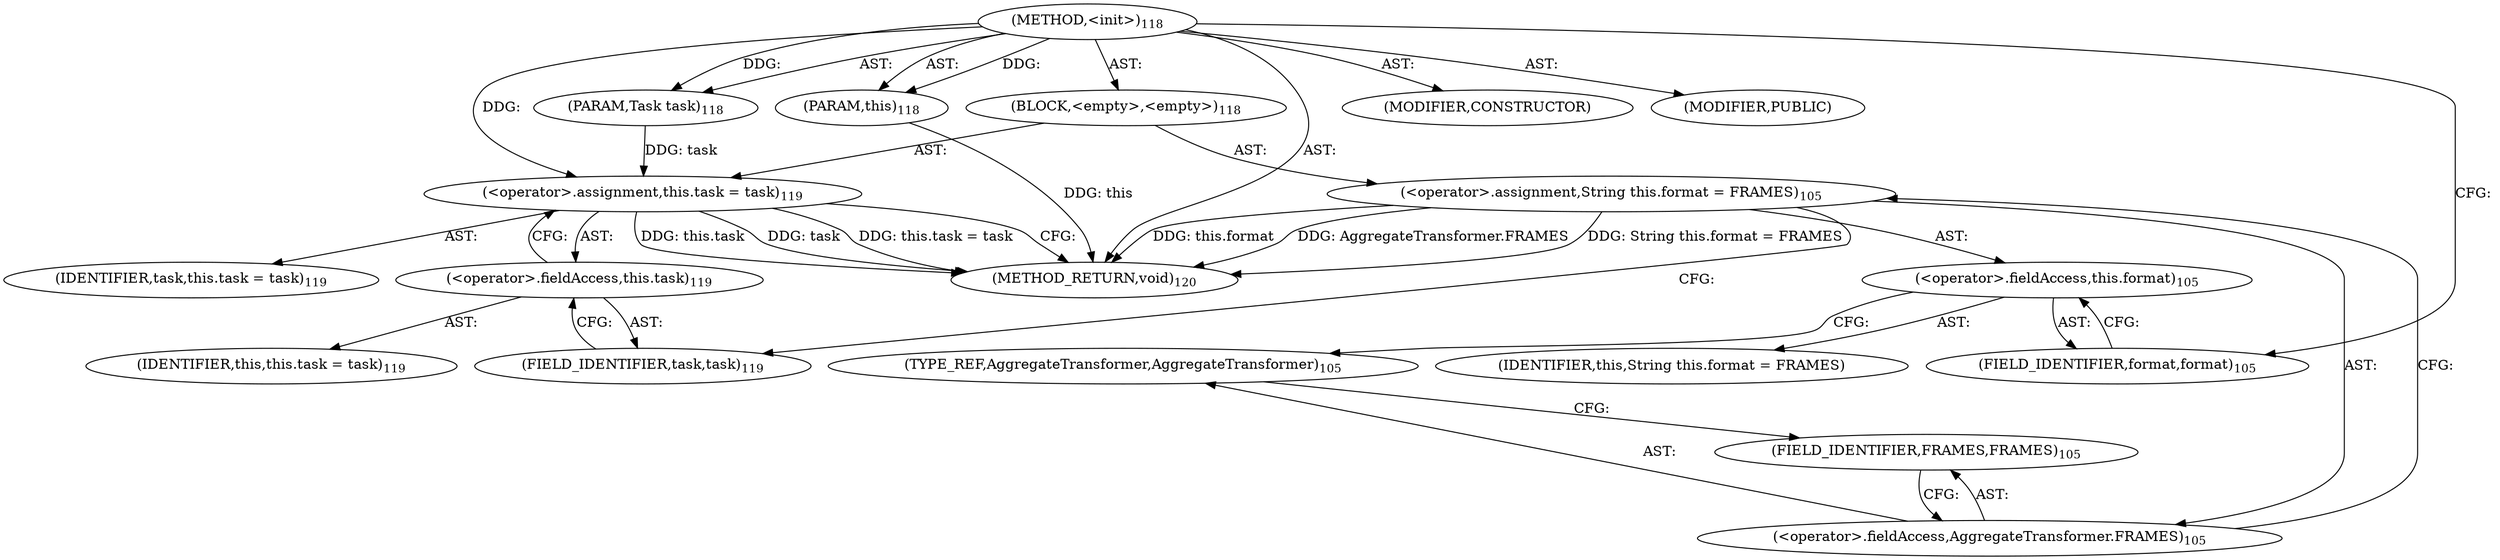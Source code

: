 digraph "&lt;init&gt;" {  
"111669149698" [label = <(METHOD,&lt;init&gt;)<SUB>118</SUB>> ]
"115964116999" [label = <(PARAM,this)<SUB>118</SUB>> ]
"115964117002" [label = <(PARAM,Task task)<SUB>118</SUB>> ]
"25769803778" [label = <(BLOCK,&lt;empty&gt;,&lt;empty&gt;)<SUB>118</SUB>> ]
"30064771075" [label = <(&lt;operator&gt;.assignment,String this.format = FRAMES)<SUB>105</SUB>> ]
"30064771076" [label = <(&lt;operator&gt;.fieldAccess,this.format)<SUB>105</SUB>> ]
"68719476745" [label = <(IDENTIFIER,this,String this.format = FRAMES)> ]
"55834574850" [label = <(FIELD_IDENTIFIER,format,format)<SUB>105</SUB>> ]
"30064771077" [label = <(&lt;operator&gt;.fieldAccess,AggregateTransformer.FRAMES)<SUB>105</SUB>> ]
"180388626434" [label = <(TYPE_REF,AggregateTransformer,AggregateTransformer)<SUB>105</SUB>> ]
"55834574851" [label = <(FIELD_IDENTIFIER,FRAMES,FRAMES)<SUB>105</SUB>> ]
"30064771078" [label = <(&lt;operator&gt;.assignment,this.task = task)<SUB>119</SUB>> ]
"30064771079" [label = <(&lt;operator&gt;.fieldAccess,this.task)<SUB>119</SUB>> ]
"68719476744" [label = <(IDENTIFIER,this,this.task = task)<SUB>119</SUB>> ]
"55834574852" [label = <(FIELD_IDENTIFIER,task,task)<SUB>119</SUB>> ]
"68719476746" [label = <(IDENTIFIER,task,this.task = task)<SUB>119</SUB>> ]
"133143986194" [label = <(MODIFIER,CONSTRUCTOR)> ]
"133143986195" [label = <(MODIFIER,PUBLIC)> ]
"128849018882" [label = <(METHOD_RETURN,void)<SUB>120</SUB>> ]
  "111669149698" -> "115964116999"  [ label = "AST: "] 
  "111669149698" -> "115964117002"  [ label = "AST: "] 
  "111669149698" -> "25769803778"  [ label = "AST: "] 
  "111669149698" -> "133143986194"  [ label = "AST: "] 
  "111669149698" -> "133143986195"  [ label = "AST: "] 
  "111669149698" -> "128849018882"  [ label = "AST: "] 
  "25769803778" -> "30064771075"  [ label = "AST: "] 
  "25769803778" -> "30064771078"  [ label = "AST: "] 
  "30064771075" -> "30064771076"  [ label = "AST: "] 
  "30064771075" -> "30064771077"  [ label = "AST: "] 
  "30064771076" -> "68719476745"  [ label = "AST: "] 
  "30064771076" -> "55834574850"  [ label = "AST: "] 
  "30064771077" -> "180388626434"  [ label = "AST: "] 
  "30064771077" -> "55834574851"  [ label = "AST: "] 
  "30064771078" -> "30064771079"  [ label = "AST: "] 
  "30064771078" -> "68719476746"  [ label = "AST: "] 
  "30064771079" -> "68719476744"  [ label = "AST: "] 
  "30064771079" -> "55834574852"  [ label = "AST: "] 
  "30064771075" -> "55834574852"  [ label = "CFG: "] 
  "30064771078" -> "128849018882"  [ label = "CFG: "] 
  "30064771076" -> "180388626434"  [ label = "CFG: "] 
  "30064771077" -> "30064771075"  [ label = "CFG: "] 
  "30064771079" -> "30064771078"  [ label = "CFG: "] 
  "55834574850" -> "30064771076"  [ label = "CFG: "] 
  "180388626434" -> "55834574851"  [ label = "CFG: "] 
  "55834574851" -> "30064771077"  [ label = "CFG: "] 
  "55834574852" -> "30064771079"  [ label = "CFG: "] 
  "111669149698" -> "55834574850"  [ label = "CFG: "] 
  "115964116999" -> "128849018882"  [ label = "DDG: this"] 
  "30064771075" -> "128849018882"  [ label = "DDG: this.format"] 
  "30064771075" -> "128849018882"  [ label = "DDG: AggregateTransformer.FRAMES"] 
  "30064771075" -> "128849018882"  [ label = "DDG: String this.format = FRAMES"] 
  "30064771078" -> "128849018882"  [ label = "DDG: this.task"] 
  "30064771078" -> "128849018882"  [ label = "DDG: task"] 
  "30064771078" -> "128849018882"  [ label = "DDG: this.task = task"] 
  "111669149698" -> "115964116999"  [ label = "DDG: "] 
  "111669149698" -> "115964117002"  [ label = "DDG: "] 
  "115964117002" -> "30064771078"  [ label = "DDG: task"] 
  "111669149698" -> "30064771078"  [ label = "DDG: "] 
}
